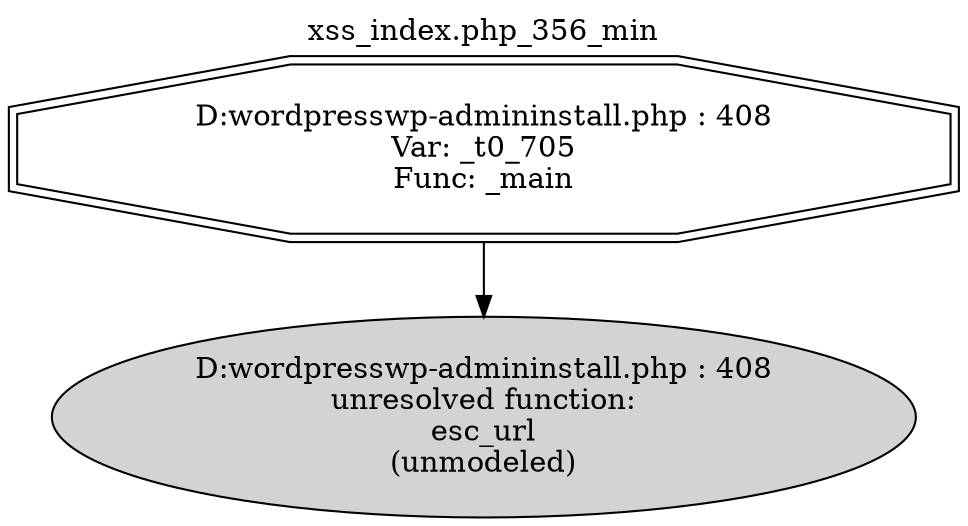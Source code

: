 digraph cfg {
  label="xss_index.php_356_min";
  labelloc=t;
  n1 [shape=doubleoctagon, label="D:\wordpress\wp-admin\install.php : 408\nVar: _t0_705\nFunc: _main\n"];
  n2 [shape=ellipse, label="D:\wordpress\wp-admin\install.php : 408\nunresolved function:\nesc_url\n(unmodeled)\n",style=filled];
  n1 -> n2;
}
